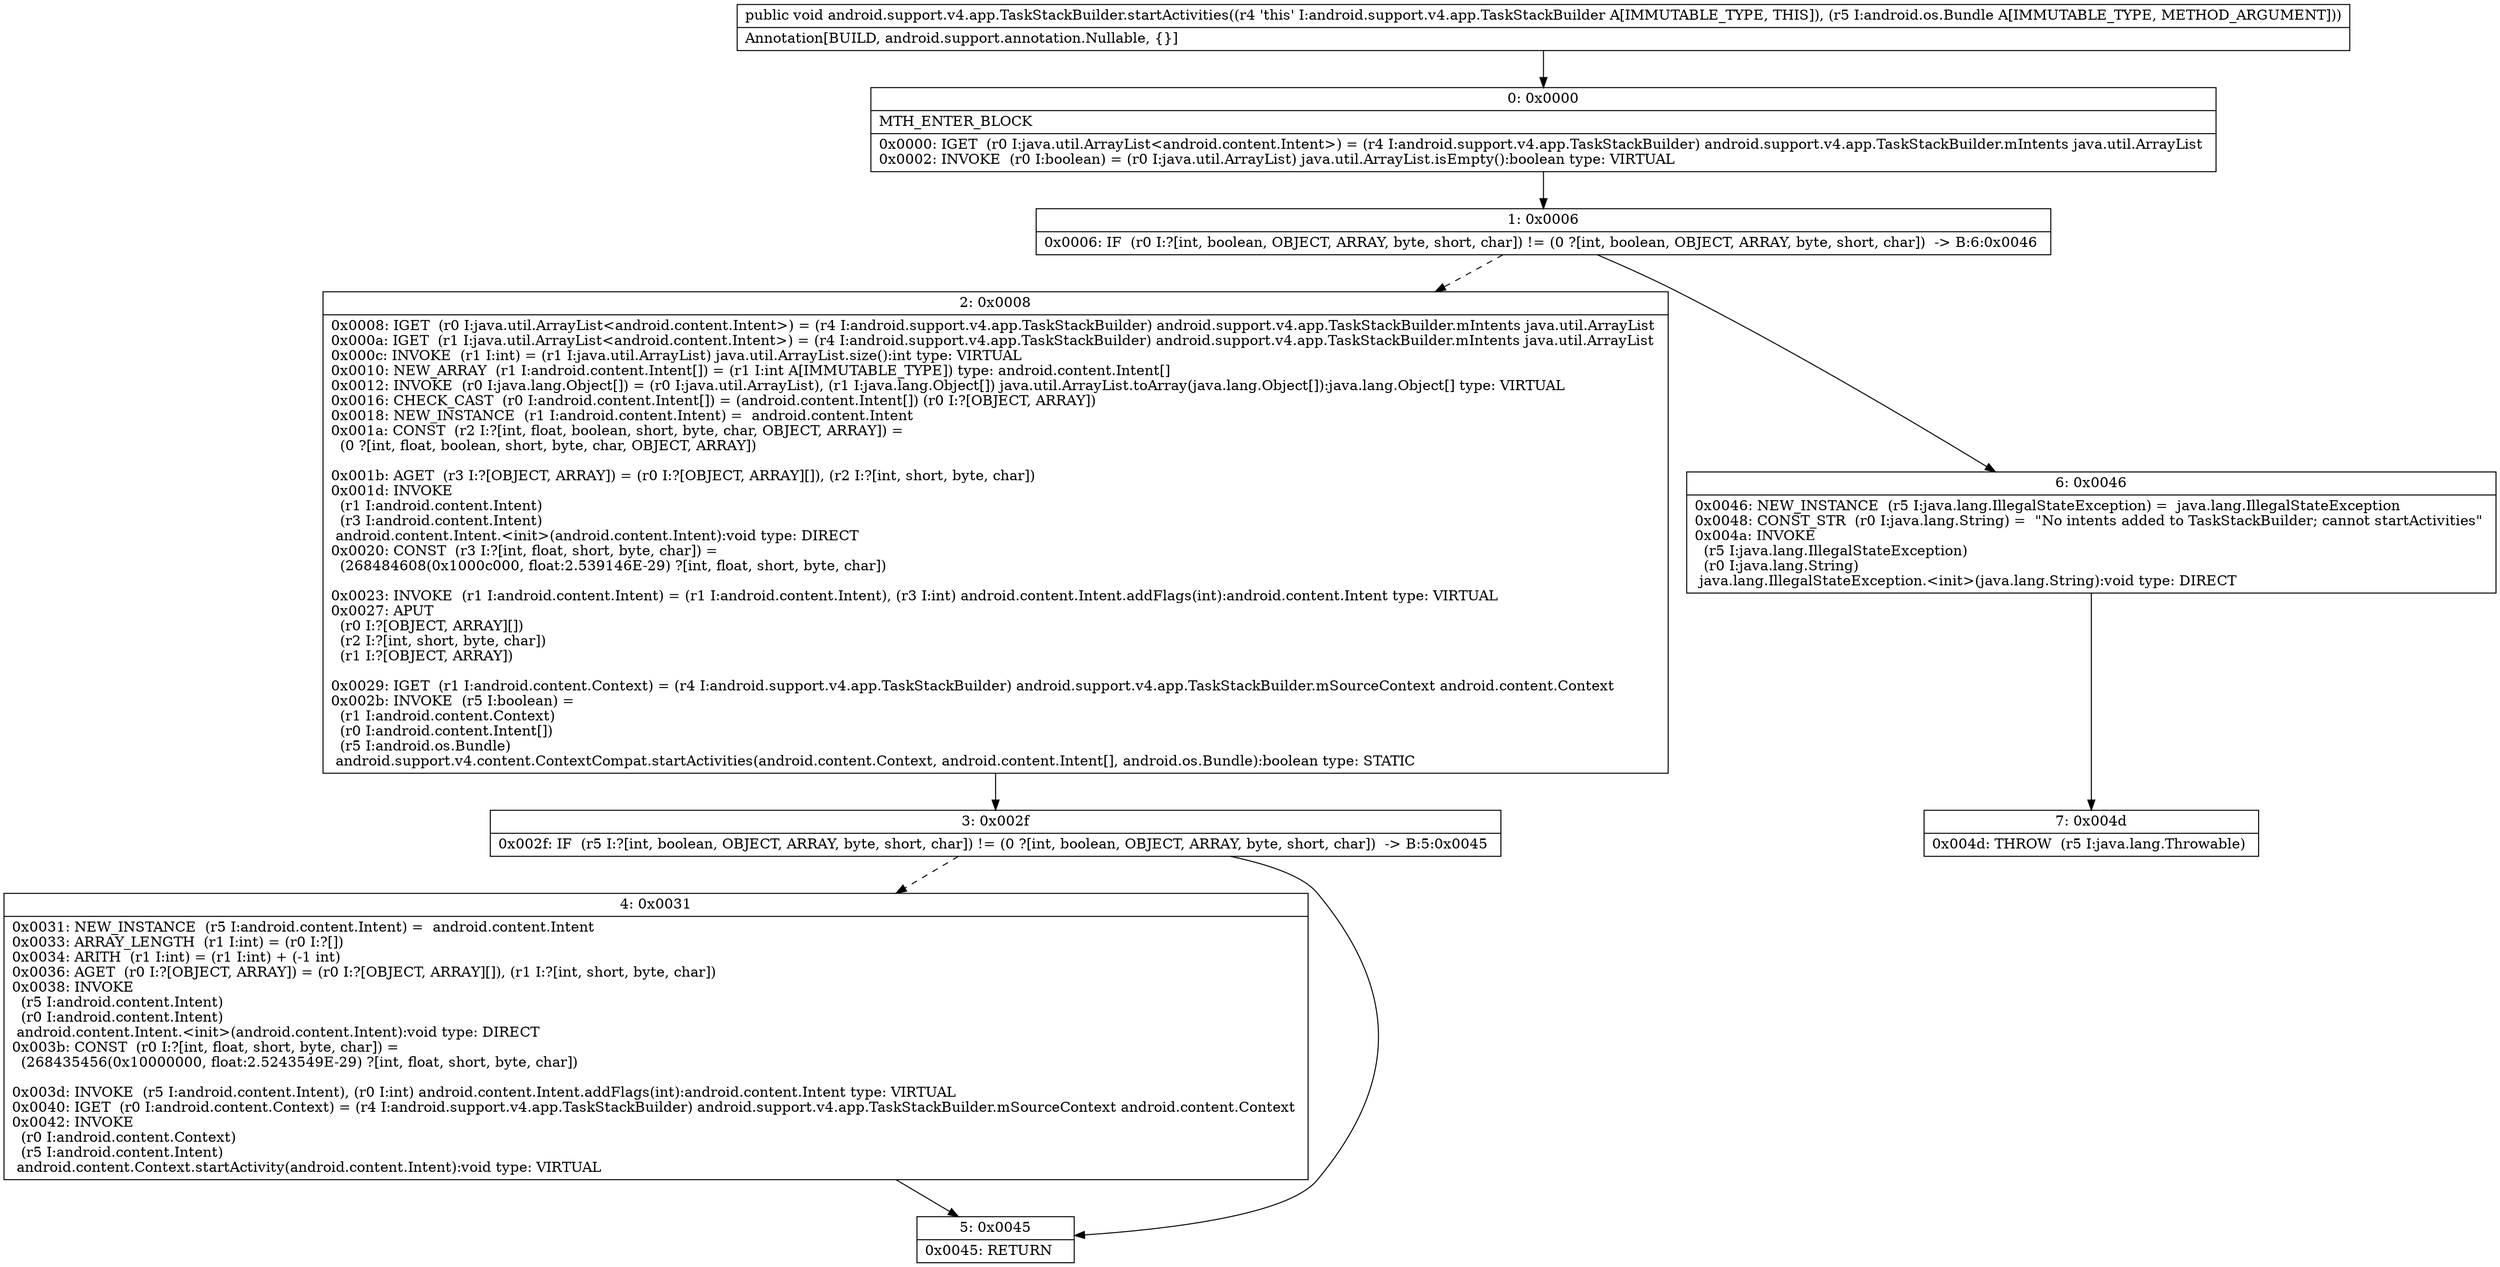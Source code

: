 digraph "CFG forandroid.support.v4.app.TaskStackBuilder.startActivities(Landroid\/os\/Bundle;)V" {
Node_0 [shape=record,label="{0\:\ 0x0000|MTH_ENTER_BLOCK\l|0x0000: IGET  (r0 I:java.util.ArrayList\<android.content.Intent\>) = (r4 I:android.support.v4.app.TaskStackBuilder) android.support.v4.app.TaskStackBuilder.mIntents java.util.ArrayList \l0x0002: INVOKE  (r0 I:boolean) = (r0 I:java.util.ArrayList) java.util.ArrayList.isEmpty():boolean type: VIRTUAL \l}"];
Node_1 [shape=record,label="{1\:\ 0x0006|0x0006: IF  (r0 I:?[int, boolean, OBJECT, ARRAY, byte, short, char]) != (0 ?[int, boolean, OBJECT, ARRAY, byte, short, char])  \-\> B:6:0x0046 \l}"];
Node_2 [shape=record,label="{2\:\ 0x0008|0x0008: IGET  (r0 I:java.util.ArrayList\<android.content.Intent\>) = (r4 I:android.support.v4.app.TaskStackBuilder) android.support.v4.app.TaskStackBuilder.mIntents java.util.ArrayList \l0x000a: IGET  (r1 I:java.util.ArrayList\<android.content.Intent\>) = (r4 I:android.support.v4.app.TaskStackBuilder) android.support.v4.app.TaskStackBuilder.mIntents java.util.ArrayList \l0x000c: INVOKE  (r1 I:int) = (r1 I:java.util.ArrayList) java.util.ArrayList.size():int type: VIRTUAL \l0x0010: NEW_ARRAY  (r1 I:android.content.Intent[]) = (r1 I:int A[IMMUTABLE_TYPE]) type: android.content.Intent[] \l0x0012: INVOKE  (r0 I:java.lang.Object[]) = (r0 I:java.util.ArrayList), (r1 I:java.lang.Object[]) java.util.ArrayList.toArray(java.lang.Object[]):java.lang.Object[] type: VIRTUAL \l0x0016: CHECK_CAST  (r0 I:android.content.Intent[]) = (android.content.Intent[]) (r0 I:?[OBJECT, ARRAY]) \l0x0018: NEW_INSTANCE  (r1 I:android.content.Intent) =  android.content.Intent \l0x001a: CONST  (r2 I:?[int, float, boolean, short, byte, char, OBJECT, ARRAY]) = \l  (0 ?[int, float, boolean, short, byte, char, OBJECT, ARRAY])\l \l0x001b: AGET  (r3 I:?[OBJECT, ARRAY]) = (r0 I:?[OBJECT, ARRAY][]), (r2 I:?[int, short, byte, char]) \l0x001d: INVOKE  \l  (r1 I:android.content.Intent)\l  (r3 I:android.content.Intent)\l android.content.Intent.\<init\>(android.content.Intent):void type: DIRECT \l0x0020: CONST  (r3 I:?[int, float, short, byte, char]) = \l  (268484608(0x1000c000, float:2.539146E\-29) ?[int, float, short, byte, char])\l \l0x0023: INVOKE  (r1 I:android.content.Intent) = (r1 I:android.content.Intent), (r3 I:int) android.content.Intent.addFlags(int):android.content.Intent type: VIRTUAL \l0x0027: APUT  \l  (r0 I:?[OBJECT, ARRAY][])\l  (r2 I:?[int, short, byte, char])\l  (r1 I:?[OBJECT, ARRAY])\l \l0x0029: IGET  (r1 I:android.content.Context) = (r4 I:android.support.v4.app.TaskStackBuilder) android.support.v4.app.TaskStackBuilder.mSourceContext android.content.Context \l0x002b: INVOKE  (r5 I:boolean) = \l  (r1 I:android.content.Context)\l  (r0 I:android.content.Intent[])\l  (r5 I:android.os.Bundle)\l android.support.v4.content.ContextCompat.startActivities(android.content.Context, android.content.Intent[], android.os.Bundle):boolean type: STATIC \l}"];
Node_3 [shape=record,label="{3\:\ 0x002f|0x002f: IF  (r5 I:?[int, boolean, OBJECT, ARRAY, byte, short, char]) != (0 ?[int, boolean, OBJECT, ARRAY, byte, short, char])  \-\> B:5:0x0045 \l}"];
Node_4 [shape=record,label="{4\:\ 0x0031|0x0031: NEW_INSTANCE  (r5 I:android.content.Intent) =  android.content.Intent \l0x0033: ARRAY_LENGTH  (r1 I:int) = (r0 I:?[]) \l0x0034: ARITH  (r1 I:int) = (r1 I:int) + (\-1 int) \l0x0036: AGET  (r0 I:?[OBJECT, ARRAY]) = (r0 I:?[OBJECT, ARRAY][]), (r1 I:?[int, short, byte, char]) \l0x0038: INVOKE  \l  (r5 I:android.content.Intent)\l  (r0 I:android.content.Intent)\l android.content.Intent.\<init\>(android.content.Intent):void type: DIRECT \l0x003b: CONST  (r0 I:?[int, float, short, byte, char]) = \l  (268435456(0x10000000, float:2.5243549E\-29) ?[int, float, short, byte, char])\l \l0x003d: INVOKE  (r5 I:android.content.Intent), (r0 I:int) android.content.Intent.addFlags(int):android.content.Intent type: VIRTUAL \l0x0040: IGET  (r0 I:android.content.Context) = (r4 I:android.support.v4.app.TaskStackBuilder) android.support.v4.app.TaskStackBuilder.mSourceContext android.content.Context \l0x0042: INVOKE  \l  (r0 I:android.content.Context)\l  (r5 I:android.content.Intent)\l android.content.Context.startActivity(android.content.Intent):void type: VIRTUAL \l}"];
Node_5 [shape=record,label="{5\:\ 0x0045|0x0045: RETURN   \l}"];
Node_6 [shape=record,label="{6\:\ 0x0046|0x0046: NEW_INSTANCE  (r5 I:java.lang.IllegalStateException) =  java.lang.IllegalStateException \l0x0048: CONST_STR  (r0 I:java.lang.String) =  \"No intents added to TaskStackBuilder; cannot startActivities\" \l0x004a: INVOKE  \l  (r5 I:java.lang.IllegalStateException)\l  (r0 I:java.lang.String)\l java.lang.IllegalStateException.\<init\>(java.lang.String):void type: DIRECT \l}"];
Node_7 [shape=record,label="{7\:\ 0x004d|0x004d: THROW  (r5 I:java.lang.Throwable) \l}"];
MethodNode[shape=record,label="{public void android.support.v4.app.TaskStackBuilder.startActivities((r4 'this' I:android.support.v4.app.TaskStackBuilder A[IMMUTABLE_TYPE, THIS]), (r5 I:android.os.Bundle A[IMMUTABLE_TYPE, METHOD_ARGUMENT]))  | Annotation[BUILD, android.support.annotation.Nullable, \{\}]\l}"];
MethodNode -> Node_0;
Node_0 -> Node_1;
Node_1 -> Node_2[style=dashed];
Node_1 -> Node_6;
Node_2 -> Node_3;
Node_3 -> Node_4[style=dashed];
Node_3 -> Node_5;
Node_4 -> Node_5;
Node_6 -> Node_7;
}

